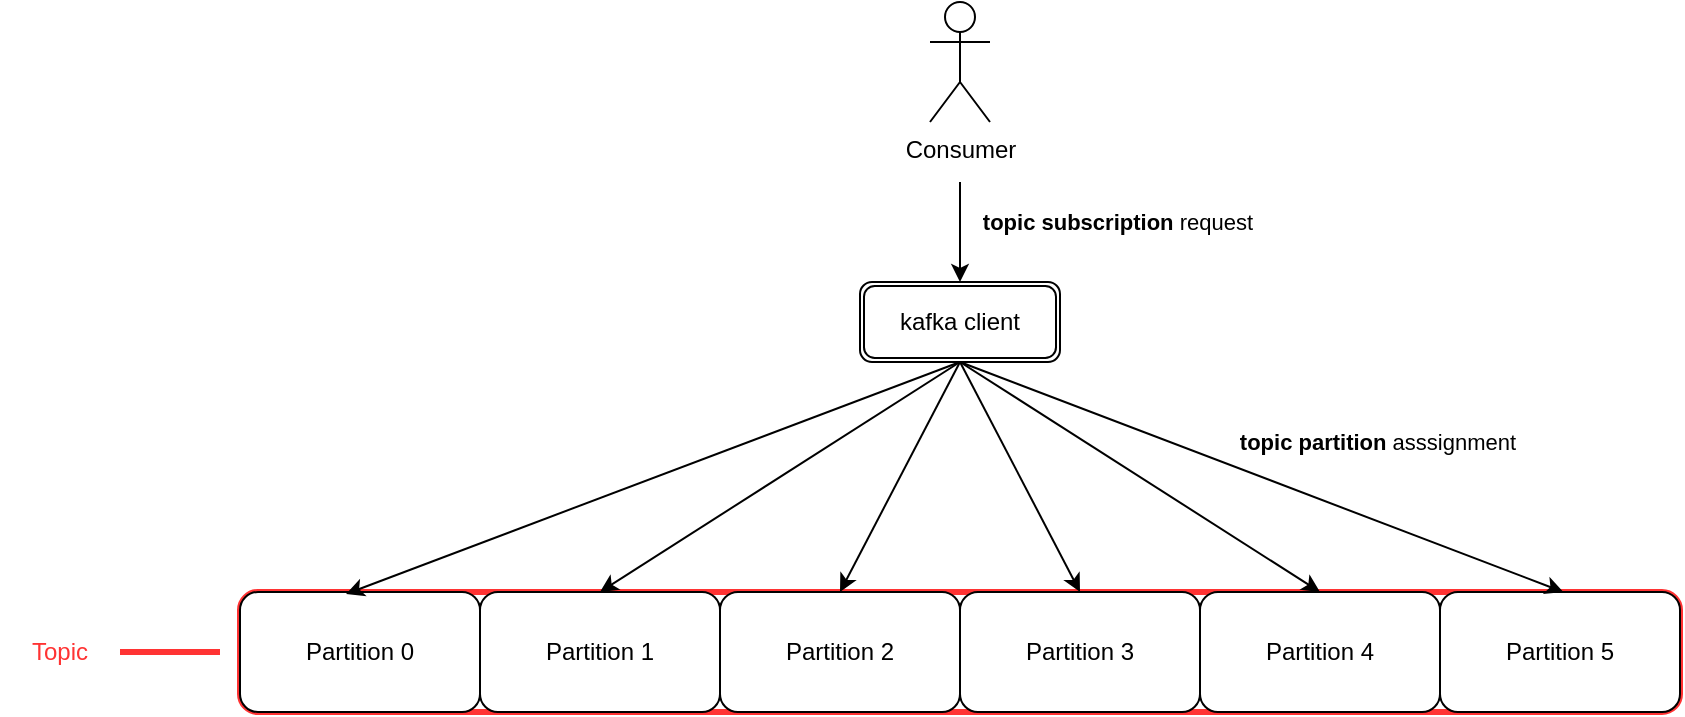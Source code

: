 <mxfile>
    <diagram id="XgHpKsSlZ-DO-Ode7qa8" name="Page-1">
        <mxGraphModel dx="1097" dy="467" grid="1" gridSize="10" guides="1" tooltips="1" connect="1" arrows="1" fold="1" page="1" pageScale="1" pageWidth="1100" pageHeight="850" math="0" shadow="0">
            <root>
                <mxCell id="0"/>
                <mxCell id="1" parent="0"/>
                <mxCell id="2" value="" style="rounded=1;whiteSpace=wrap;html=1;strokeWidth=3;strokeColor=#FF3333;" vertex="1" parent="1">
                    <mxGeometry x="250" y="543" width="720" height="60" as="geometry"/>
                </mxCell>
                <mxCell id="3" value="Partition 0" style="rounded=1;whiteSpace=wrap;html=1;" vertex="1" parent="1">
                    <mxGeometry x="250" y="543" width="120" height="60" as="geometry"/>
                </mxCell>
                <mxCell id="4" value="&lt;span&gt;Partition 1&lt;/span&gt;" style="rounded=1;whiteSpace=wrap;html=1;" vertex="1" parent="1">
                    <mxGeometry x="370" y="543" width="120" height="60" as="geometry"/>
                </mxCell>
                <mxCell id="5" value="&lt;span&gt;Partition 2&lt;/span&gt;" style="rounded=1;whiteSpace=wrap;html=1;" vertex="1" parent="1">
                    <mxGeometry x="490" y="543" width="120" height="60" as="geometry"/>
                </mxCell>
                <mxCell id="6" value="&lt;span&gt;Partition 3&lt;/span&gt;" style="rounded=1;whiteSpace=wrap;html=1;" vertex="1" parent="1">
                    <mxGeometry x="610" y="543" width="120" height="60" as="geometry"/>
                </mxCell>
                <mxCell id="7" value="&lt;span&gt;Partition 4&lt;/span&gt;" style="rounded=1;whiteSpace=wrap;html=1;" vertex="1" parent="1">
                    <mxGeometry x="730" y="543" width="120" height="60" as="geometry"/>
                </mxCell>
                <mxCell id="8" value="&lt;span&gt;Partition 5&lt;/span&gt;" style="rounded=1;whiteSpace=wrap;html=1;" vertex="1" parent="1">
                    <mxGeometry x="850" y="543" width="120" height="60" as="geometry"/>
                </mxCell>
                <mxCell id="9" value="" style="endArrow=none;html=1;strokeWidth=3;strokeColor=#FF3333;entryX=1;entryY=0.5;entryDx=0;entryDy=0;" edge="1" parent="1" target="10">
                    <mxGeometry width="50" height="50" relative="1" as="geometry">
                        <mxPoint x="240" y="573" as="sourcePoint"/>
                        <mxPoint x="200" y="573" as="targetPoint"/>
                    </mxGeometry>
                </mxCell>
                <mxCell id="10" value="&lt;font color=&quot;#ff3333&quot;&gt;Topic&lt;/font&gt;" style="text;html=1;strokeColor=none;fillColor=none;align=center;verticalAlign=middle;whiteSpace=wrap;rounded=0;" vertex="1" parent="1">
                    <mxGeometry x="130" y="558" width="60" height="30" as="geometry"/>
                </mxCell>
                <mxCell id="12" value="Consumer" style="shape=umlActor;verticalLabelPosition=bottom;verticalAlign=top;html=1;outlineConnect=0;" vertex="1" parent="1">
                    <mxGeometry x="595" y="248" width="30" height="60" as="geometry"/>
                </mxCell>
                <mxCell id="13" value="kafka client" style="shape=ext;double=1;rounded=1;whiteSpace=wrap;html=1;" vertex="1" parent="1">
                    <mxGeometry x="560" y="388" width="100" height="40" as="geometry"/>
                </mxCell>
                <mxCell id="15" value="" style="endArrow=classic;html=1;entryX=0.5;entryY=0;entryDx=0;entryDy=0;" edge="1" parent="1">
                    <mxGeometry width="50" height="50" relative="1" as="geometry">
                        <mxPoint x="610" y="338" as="sourcePoint"/>
                        <mxPoint x="610" y="388" as="targetPoint"/>
                        <Array as="points"/>
                    </mxGeometry>
                </mxCell>
                <mxCell id="16" value="&lt;b&gt;topic subscription&lt;/b&gt;&amp;nbsp;request&amp;nbsp;" style="edgeLabel;html=1;align=center;verticalAlign=middle;resizable=0;points=[];" vertex="1" connectable="0" parent="15">
                    <mxGeometry x="-0.6" y="3" relative="1" as="geometry">
                        <mxPoint x="77" y="10" as="offset"/>
                    </mxGeometry>
                </mxCell>
                <mxCell id="19" value="" style="endArrow=classic;html=1;exitX=0.5;exitY=1;exitDx=0;exitDy=0;entryX=0.442;entryY=0.017;entryDx=0;entryDy=0;entryPerimeter=0;" edge="1" parent="1" source="13" target="3">
                    <mxGeometry width="50" height="50" relative="1" as="geometry">
                        <mxPoint x="470" y="518" as="sourcePoint"/>
                        <mxPoint x="520" y="468" as="targetPoint"/>
                    </mxGeometry>
                </mxCell>
                <mxCell id="20" value="" style="endArrow=classic;html=1;exitX=0.5;exitY=1;exitDx=0;exitDy=0;entryX=0.25;entryY=0;entryDx=0;entryDy=0;" edge="1" parent="1" source="13" target="2">
                    <mxGeometry width="50" height="50" relative="1" as="geometry">
                        <mxPoint x="630" y="528" as="sourcePoint"/>
                        <mxPoint x="680" y="478" as="targetPoint"/>
                    </mxGeometry>
                </mxCell>
                <mxCell id="21" value="" style="endArrow=classic;html=1;exitX=0.5;exitY=1;exitDx=0;exitDy=0;entryX=0.5;entryY=0;entryDx=0;entryDy=0;" edge="1" parent="1" source="13" target="5">
                    <mxGeometry width="50" height="50" relative="1" as="geometry">
                        <mxPoint x="600" y="538" as="sourcePoint"/>
                        <mxPoint x="650" y="488" as="targetPoint"/>
                    </mxGeometry>
                </mxCell>
                <mxCell id="22" value="" style="endArrow=classic;html=1;exitX=0.5;exitY=1;exitDx=0;exitDy=0;entryX=0.5;entryY=0;entryDx=0;entryDy=0;" edge="1" parent="1" source="13" target="6">
                    <mxGeometry width="50" height="50" relative="1" as="geometry">
                        <mxPoint x="640" y="538" as="sourcePoint"/>
                        <mxPoint x="690" y="488" as="targetPoint"/>
                    </mxGeometry>
                </mxCell>
                <mxCell id="23" value="" style="endArrow=classic;html=1;exitX=0.5;exitY=1;exitDx=0;exitDy=0;entryX=0.5;entryY=0;entryDx=0;entryDy=0;" edge="1" parent="1" source="13" target="7">
                    <mxGeometry width="50" height="50" relative="1" as="geometry">
                        <mxPoint x="720" y="528" as="sourcePoint"/>
                        <mxPoint x="770" y="478" as="targetPoint"/>
                    </mxGeometry>
                </mxCell>
                <mxCell id="24" value="" style="endArrow=classic;html=1;entryX=0.919;entryY=0;entryDx=0;entryDy=0;entryPerimeter=0;" edge="1" parent="1" target="2">
                    <mxGeometry width="50" height="50" relative="1" as="geometry">
                        <mxPoint x="610" y="428" as="sourcePoint"/>
                        <mxPoint x="870" y="448" as="targetPoint"/>
                    </mxGeometry>
                </mxCell>
                <mxCell id="25" value="&lt;b&gt;topic partition&amp;nbsp;&lt;/b&gt;asssignment&amp;nbsp;" style="edgeLabel;html=1;align=center;verticalAlign=middle;resizable=0;points=[];" vertex="1" connectable="0" parent="1">
                    <mxGeometry x="820" y="468" as="geometry"/>
                </mxCell>
            </root>
        </mxGraphModel>
    </diagram>
</mxfile>